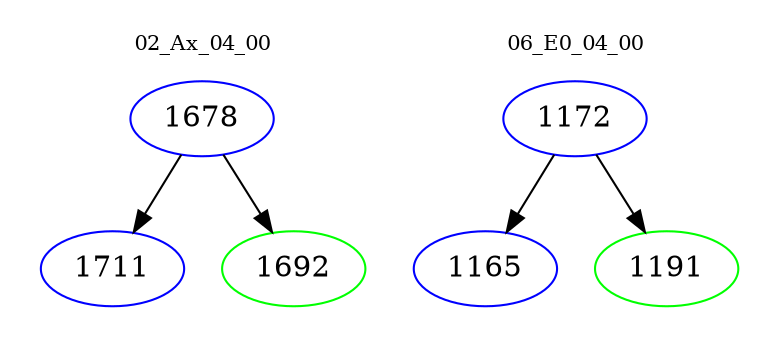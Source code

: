 digraph{
subgraph cluster_0 {
color = white
label = "02_Ax_04_00";
fontsize=10;
T0_1678 [label="1678", color="blue"]
T0_1678 -> T0_1711 [color="black"]
T0_1711 [label="1711", color="blue"]
T0_1678 -> T0_1692 [color="black"]
T0_1692 [label="1692", color="green"]
}
subgraph cluster_1 {
color = white
label = "06_E0_04_00";
fontsize=10;
T1_1172 [label="1172", color="blue"]
T1_1172 -> T1_1165 [color="black"]
T1_1165 [label="1165", color="blue"]
T1_1172 -> T1_1191 [color="black"]
T1_1191 [label="1191", color="green"]
}
}
